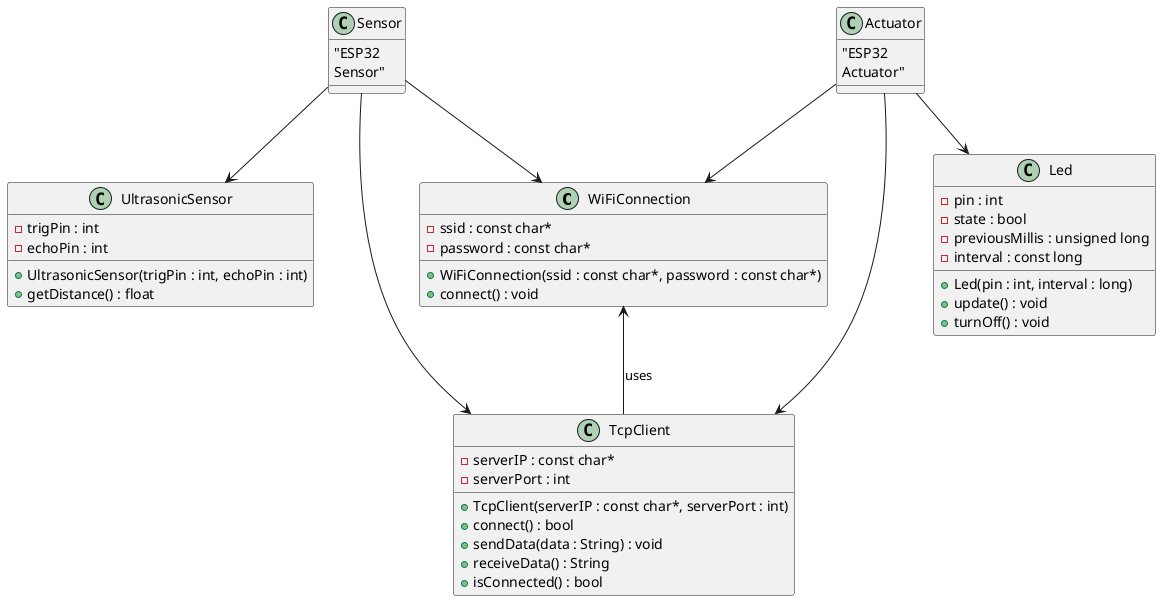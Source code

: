 @startuml

class WiFiConnection {
  -ssid : const char*
  -password : const char*
  +WiFiConnection(ssid : const char*, password : const char*)
  +connect() : void
}

class TcpClient {
  -serverIP : const char*
  -serverPort : int
  +TcpClient(serverIP : const char*, serverPort : int)
  +connect() : bool
  +sendData(data : String) : void
  +receiveData() : String
  +isConnected() : bool
}

class UltrasonicSensor {
  -trigPin : int
  -echoPin : int
  +UltrasonicSensor(trigPin : int, echoPin : int)
  +getDistance() : float
}

class Led {
  -pin : int
  -state : bool
  -previousMillis : unsigned long
  -interval : const long
  +Led(pin : int, interval : long)
  +update() : void
  +turnOff() : void
}

Sensor : "ESP32\nSensor"
Actuator : "ESP32\nActuator"

Sensor --> UltrasonicSensor
Sensor --> WiFiConnection
Sensor --> TcpClient

Actuator --> Led
Actuator --> WiFiConnection
Actuator --> TcpClient

WiFiConnection <-- TcpClient : uses

@enduml

